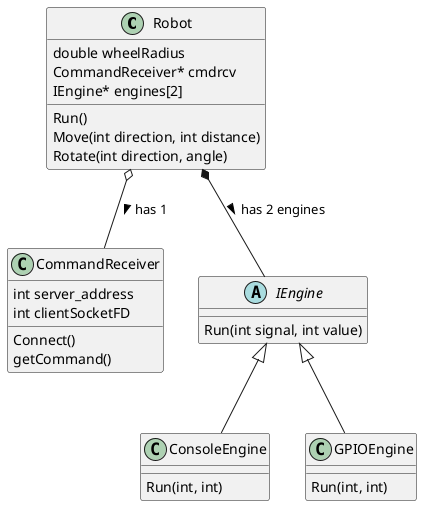 @startuml
class Robot 
{
   double wheelRadius
   CommandReceiver* cmdrcv
   IEngine* engines[2]
   
   Run()
   Move(int direction, int distance)
   Rotate(int direction, angle)
}

class CommandReceiver
{
   int server_address
   int clientSocketFD

   Connect()
   getCommand()
}

class ConsoleEngine 
{
   Run(int, int)
}

class GPIOEngine
{
   Run(int, int)
}

abstract class IEngine
{
   Run(int signal, int value)
}

IEngine <|-- GPIOEngine
IEngine <|-- ConsoleEngine
Robot *-- IEngine : has 2 engines >
Robot o-- CommandReceiver : has 1 >

@enduml
